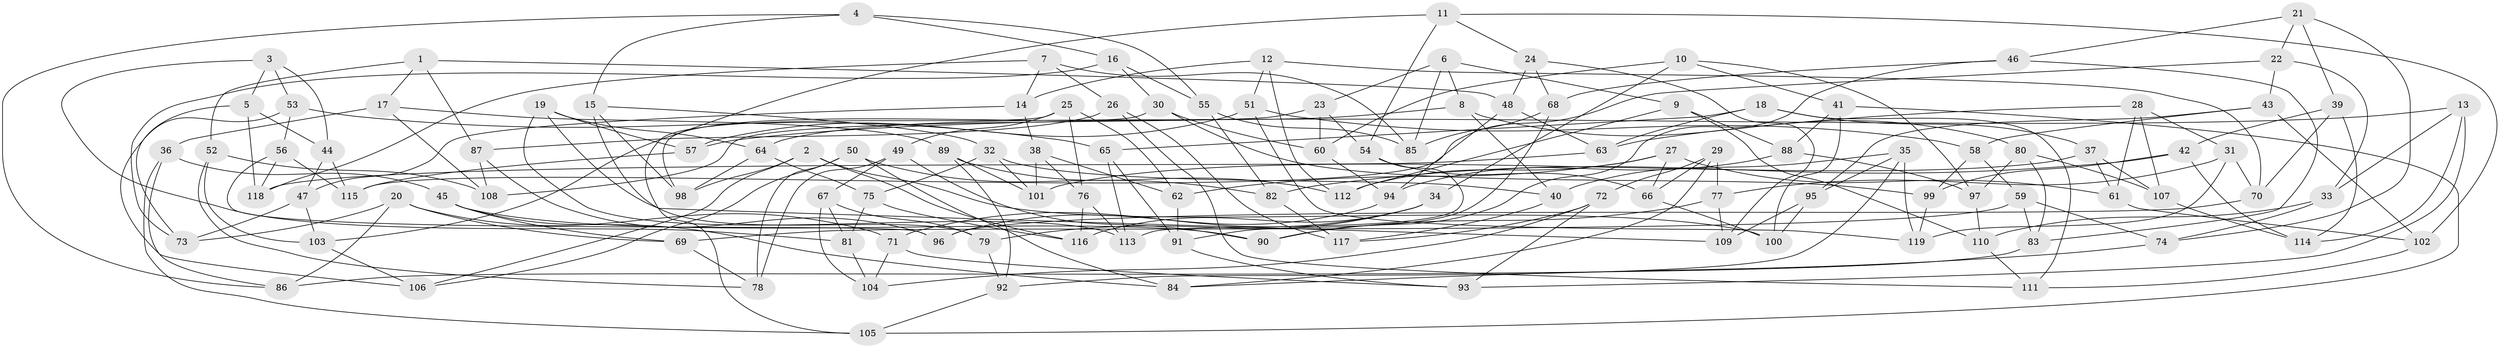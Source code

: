 // Generated by graph-tools (version 1.1) at 2025/50/03/09/25 03:50:43]
// undirected, 119 vertices, 238 edges
graph export_dot {
graph [start="1"]
  node [color=gray90,style=filled];
  1;
  2;
  3;
  4;
  5;
  6;
  7;
  8;
  9;
  10;
  11;
  12;
  13;
  14;
  15;
  16;
  17;
  18;
  19;
  20;
  21;
  22;
  23;
  24;
  25;
  26;
  27;
  28;
  29;
  30;
  31;
  32;
  33;
  34;
  35;
  36;
  37;
  38;
  39;
  40;
  41;
  42;
  43;
  44;
  45;
  46;
  47;
  48;
  49;
  50;
  51;
  52;
  53;
  54;
  55;
  56;
  57;
  58;
  59;
  60;
  61;
  62;
  63;
  64;
  65;
  66;
  67;
  68;
  69;
  70;
  71;
  72;
  73;
  74;
  75;
  76;
  77;
  78;
  79;
  80;
  81;
  82;
  83;
  84;
  85;
  86;
  87;
  88;
  89;
  90;
  91;
  92;
  93;
  94;
  95;
  96;
  97;
  98;
  99;
  100;
  101;
  102;
  103;
  104;
  105;
  106;
  107;
  108;
  109;
  110;
  111;
  112;
  113;
  114;
  115;
  116;
  117;
  118;
  119;
  1 -- 48;
  1 -- 17;
  1 -- 87;
  1 -- 52;
  2 -- 116;
  2 -- 106;
  2 -- 98;
  2 -- 100;
  3 -- 44;
  3 -- 5;
  3 -- 81;
  3 -- 53;
  4 -- 15;
  4 -- 16;
  4 -- 86;
  4 -- 55;
  5 -- 118;
  5 -- 44;
  5 -- 73;
  6 -- 23;
  6 -- 9;
  6 -- 8;
  6 -- 85;
  7 -- 118;
  7 -- 85;
  7 -- 26;
  7 -- 14;
  8 -- 80;
  8 -- 40;
  8 -- 64;
  9 -- 88;
  9 -- 112;
  9 -- 110;
  10 -- 97;
  10 -- 60;
  10 -- 34;
  10 -- 41;
  11 -- 54;
  11 -- 102;
  11 -- 24;
  11 -- 103;
  12 -- 112;
  12 -- 14;
  12 -- 70;
  12 -- 51;
  13 -- 33;
  13 -- 114;
  13 -- 57;
  13 -- 93;
  14 -- 38;
  14 -- 47;
  15 -- 98;
  15 -- 32;
  15 -- 79;
  16 -- 73;
  16 -- 55;
  16 -- 30;
  17 -- 89;
  17 -- 108;
  17 -- 36;
  18 -- 65;
  18 -- 63;
  18 -- 37;
  18 -- 111;
  19 -- 64;
  19 -- 113;
  19 -- 109;
  19 -- 57;
  20 -- 71;
  20 -- 86;
  20 -- 69;
  20 -- 73;
  21 -- 22;
  21 -- 46;
  21 -- 74;
  21 -- 39;
  22 -- 43;
  22 -- 115;
  22 -- 33;
  23 -- 60;
  23 -- 54;
  23 -- 108;
  24 -- 68;
  24 -- 48;
  24 -- 109;
  25 -- 76;
  25 -- 105;
  25 -- 62;
  25 -- 49;
  26 -- 111;
  26 -- 87;
  26 -- 117;
  27 -- 62;
  27 -- 112;
  27 -- 61;
  27 -- 66;
  28 -- 31;
  28 -- 107;
  28 -- 61;
  28 -- 63;
  29 -- 84;
  29 -- 77;
  29 -- 72;
  29 -- 66;
  30 -- 98;
  30 -- 60;
  30 -- 99;
  31 -- 77;
  31 -- 70;
  31 -- 119;
  32 -- 40;
  32 -- 75;
  32 -- 101;
  33 -- 110;
  33 -- 74;
  34 -- 116;
  34 -- 79;
  34 -- 71;
  35 -- 119;
  35 -- 95;
  35 -- 92;
  35 -- 40;
  36 -- 45;
  36 -- 105;
  36 -- 86;
  37 -- 107;
  37 -- 101;
  37 -- 61;
  38 -- 101;
  38 -- 62;
  38 -- 76;
  39 -- 114;
  39 -- 42;
  39 -- 70;
  40 -- 117;
  41 -- 105;
  41 -- 100;
  41 -- 88;
  42 -- 114;
  42 -- 82;
  42 -- 99;
  43 -- 58;
  43 -- 95;
  43 -- 102;
  44 -- 115;
  44 -- 47;
  45 -- 69;
  45 -- 90;
  45 -- 84;
  46 -- 90;
  46 -- 83;
  46 -- 68;
  47 -- 103;
  47 -- 73;
  48 -- 94;
  48 -- 63;
  49 -- 78;
  49 -- 67;
  49 -- 90;
  50 -- 78;
  50 -- 84;
  50 -- 106;
  50 -- 82;
  51 -- 119;
  51 -- 57;
  51 -- 58;
  52 -- 78;
  52 -- 103;
  52 -- 108;
  53 -- 65;
  53 -- 106;
  53 -- 56;
  54 -- 113;
  54 -- 66;
  55 -- 85;
  55 -- 82;
  56 -- 115;
  56 -- 118;
  56 -- 96;
  57 -- 115;
  58 -- 59;
  58 -- 99;
  59 -- 83;
  59 -- 74;
  59 -- 69;
  60 -- 94;
  61 -- 102;
  62 -- 91;
  63 -- 118;
  64 -- 98;
  64 -- 75;
  65 -- 91;
  65 -- 113;
  66 -- 100;
  67 -- 79;
  67 -- 104;
  67 -- 81;
  68 -- 85;
  68 -- 91;
  69 -- 78;
  70 -- 96;
  71 -- 93;
  71 -- 104;
  72 -- 117;
  72 -- 104;
  72 -- 93;
  74 -- 84;
  75 -- 81;
  75 -- 116;
  76 -- 113;
  76 -- 116;
  77 -- 90;
  77 -- 109;
  79 -- 92;
  80 -- 97;
  80 -- 83;
  80 -- 107;
  81 -- 104;
  82 -- 117;
  83 -- 86;
  87 -- 108;
  87 -- 96;
  88 -- 94;
  88 -- 97;
  89 -- 92;
  89 -- 101;
  89 -- 112;
  91 -- 93;
  92 -- 105;
  94 -- 96;
  95 -- 100;
  95 -- 109;
  97 -- 110;
  99 -- 119;
  102 -- 111;
  103 -- 106;
  107 -- 114;
  110 -- 111;
}
